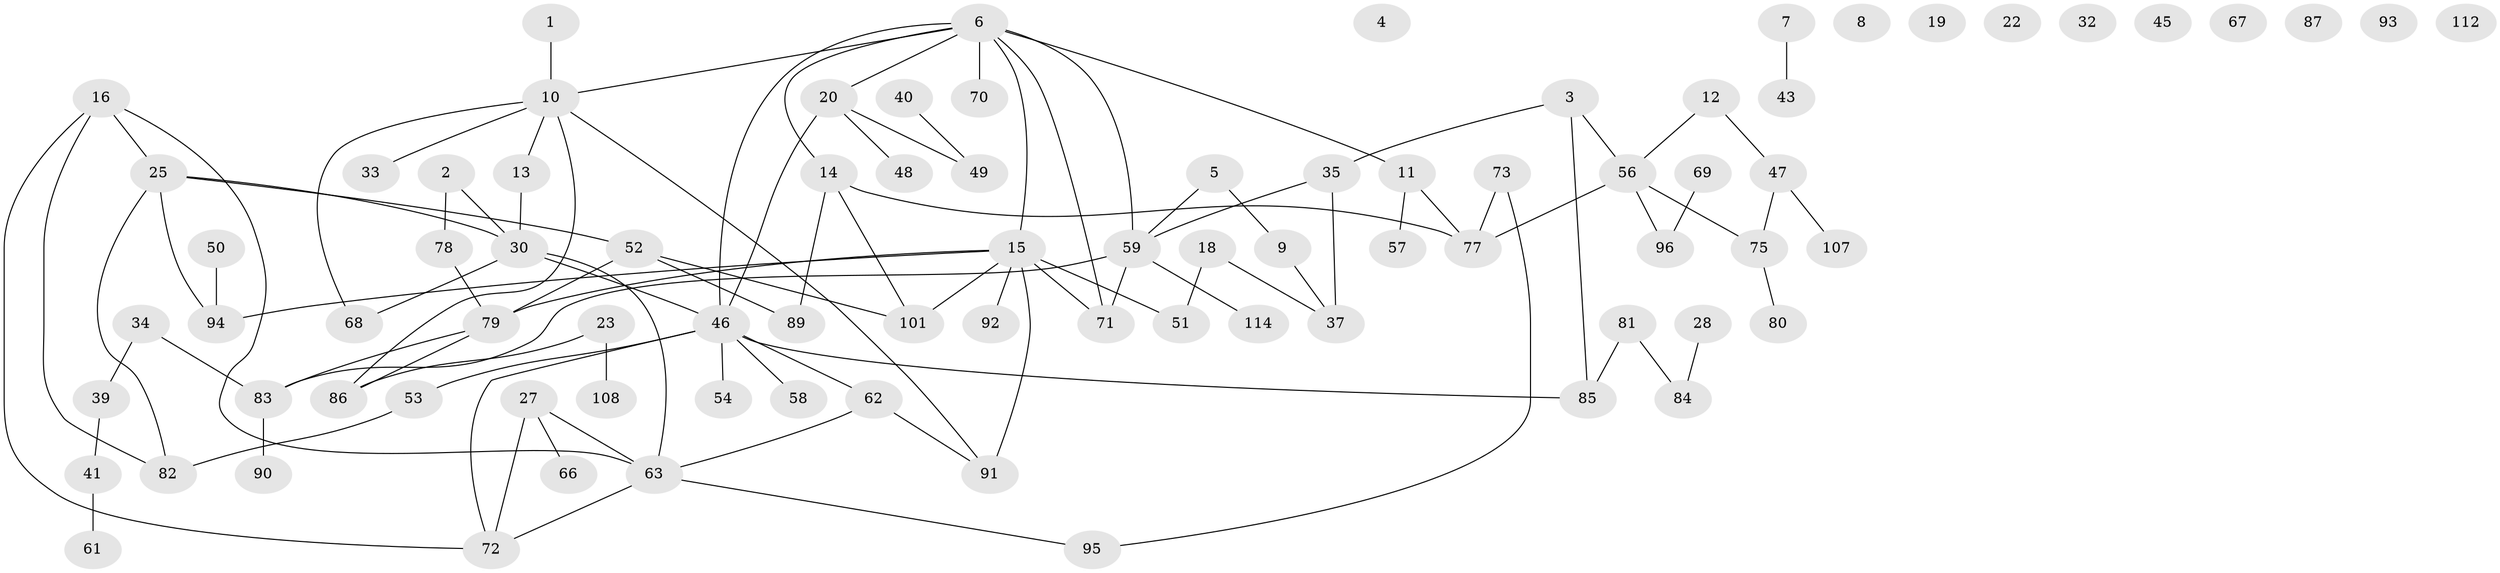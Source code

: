 // original degree distribution, {1: 0.25, 3: 0.225, 2: 0.275, 0: 0.075, 6: 0.05, 4: 0.1, 5: 0.025}
// Generated by graph-tools (version 1.1) at 2025/16/03/04/25 18:16:41]
// undirected, 84 vertices, 101 edges
graph export_dot {
graph [start="1"]
  node [color=gray90,style=filled];
  1;
  2 [super="+115+120"];
  3 [super="+103"];
  4;
  5 [super="+74"];
  6 [super="+111+17"];
  7;
  8;
  9 [super="+99"];
  10 [super="+119+42"];
  11;
  12 [super="+65"];
  13 [super="+98+29"];
  14 [super="+88"];
  15 [super="+24"];
  16 [super="+44+102"];
  18 [super="+21"];
  19;
  20 [super="+31"];
  22;
  23;
  25 [super="+26+106"];
  27 [super="+100"];
  28;
  30;
  32;
  33;
  34;
  35 [super="+36"];
  37;
  39;
  40;
  41 [super="+110"];
  43;
  45 [super="+64+109"];
  46 [super="+60"];
  47;
  48;
  49;
  50;
  51;
  52;
  53;
  54;
  56;
  57;
  58;
  59;
  61;
  62;
  63;
  66;
  67;
  68;
  69;
  70;
  71 [super="+76"];
  72;
  73;
  75;
  77;
  78;
  79;
  80;
  81;
  82;
  83;
  84;
  85;
  86;
  87;
  89;
  90;
  91;
  92;
  93;
  94;
  95;
  96;
  101 [super="+113"];
  107;
  108;
  112;
  114;
  1 -- 10;
  2 -- 78;
  2 -- 30;
  3 -- 85;
  3 -- 56;
  3 -- 35;
  5 -- 59;
  5 -- 9;
  6 -- 70;
  6 -- 11;
  6 -- 46;
  6 -- 71;
  6 -- 59;
  6 -- 20;
  6 -- 14;
  6 -- 10;
  6 -- 15;
  7 -- 43;
  9 -- 37;
  10 -- 86;
  10 -- 33;
  10 -- 68;
  10 -- 91;
  10 -- 13;
  11 -- 57;
  11 -- 77;
  12 -- 47;
  12 -- 56;
  13 -- 30;
  14 -- 101;
  14 -- 89;
  14 -- 77;
  15 -- 91 [weight=2];
  15 -- 101;
  15 -- 71;
  15 -- 79;
  15 -- 51;
  15 -- 92;
  15 -- 94;
  16 -- 82;
  16 -- 25;
  16 -- 72;
  16 -- 63;
  18 -- 37;
  18 -- 51;
  20 -- 46;
  20 -- 48;
  20 -- 49;
  23 -- 86;
  23 -- 108;
  25 -- 52;
  25 -- 30;
  25 -- 82;
  25 -- 94;
  27 -- 66;
  27 -- 72;
  27 -- 63;
  28 -- 84;
  30 -- 46;
  30 -- 63;
  30 -- 68;
  34 -- 39;
  34 -- 83;
  35 -- 59;
  35 -- 37;
  39 -- 41;
  40 -- 49;
  41 -- 61;
  46 -- 62;
  46 -- 85;
  46 -- 53;
  46 -- 54;
  46 -- 72;
  46 -- 58;
  47 -- 75;
  47 -- 107;
  50 -- 94;
  52 -- 79;
  52 -- 89;
  52 -- 101;
  53 -- 82;
  56 -- 75;
  56 -- 77;
  56 -- 96;
  59 -- 83;
  59 -- 114;
  59 -- 71;
  62 -- 63;
  62 -- 91;
  63 -- 72;
  63 -- 95;
  69 -- 96;
  73 -- 77;
  73 -- 95;
  75 -- 80;
  78 -- 79;
  79 -- 83;
  79 -- 86;
  81 -- 84;
  81 -- 85;
  83 -- 90;
}
